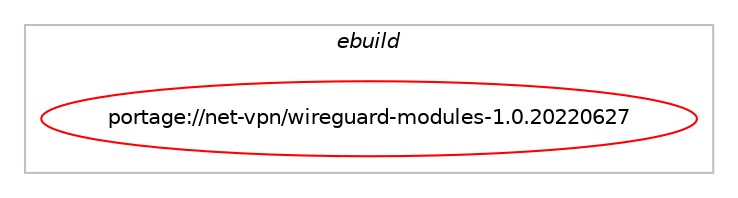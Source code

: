 digraph prolog {

# *************
# Graph options
# *************

newrank=true;
concentrate=true;
compound=true;
graph [rankdir=LR,fontname=Helvetica,fontsize=10,ranksep=1.5];#, ranksep=2.5, nodesep=0.2];
edge  [arrowhead=vee];
node  [fontname=Helvetica,fontsize=10];

# **********
# The ebuild
# **********

subgraph cluster_leftcol {
color=gray;
label=<<i>ebuild</i>>;
id [label="portage://net-vpn/wireguard-modules-1.0.20220627", color=red, width=4, href="../net-vpn/wireguard-modules-1.0.20220627.svg"];
}

# ****************
# The dependencies
# ****************

subgraph cluster_midcol {
color=gray;
label=<<i>dependencies</i>>;
subgraph cluster_compile {
fillcolor="#eeeeee";
style=filled;
label=<<i>compile</i>>;
# *** BEGIN UNKNOWN DEPENDENCY TYPE (TODO) ***
# id -> equal(use_conditional_group(positive,module,portage://net-vpn/wireguard-modules-1.0.20220627,[use_conditional_group(positive,kernel_linux,portage://net-vpn/wireguard-modules-1.0.20220627,[package_dependency(portage://net-vpn/wireguard-modules-1.0.20220627,install,no,sys-apps,kmod,none,[,,],[],[use(enable(tools),none)]),use_conditional_group(positive,dist-kernel,portage://net-vpn/wireguard-modules-1.0.20220627,[package_dependency(portage://net-vpn/wireguard-modules-1.0.20220627,install,no,virtual,dist-kernel,none,[,,],any_same_slot,[])])])]))
# *** END UNKNOWN DEPENDENCY TYPE (TODO) ***

# *** BEGIN UNKNOWN DEPENDENCY TYPE (TODO) ***
# id -> equal(use_conditional_group(positive,module,portage://net-vpn/wireguard-modules-1.0.20220627,[use_conditional_group(positive,kernel_linux,portage://net-vpn/wireguard-modules-1.0.20220627,[package_dependency(portage://net-vpn/wireguard-modules-1.0.20220627,install,no,virtual,linux-sources,none,[,,],[],[]),package_dependency(portage://net-vpn/wireguard-modules-1.0.20220627,install,no,virtual,libelf,none,[,,],[],[])])]))
# *** END UNKNOWN DEPENDENCY TYPE (TODO) ***

}
subgraph cluster_compileandrun {
fillcolor="#eeeeee";
style=filled;
label=<<i>compile and run</i>>;
}
subgraph cluster_run {
fillcolor="#eeeeee";
style=filled;
label=<<i>run</i>>;
# *** BEGIN UNKNOWN DEPENDENCY TYPE (TODO) ***
# id -> equal(use_conditional_group(positive,module,portage://net-vpn/wireguard-modules-1.0.20220627,[use_conditional_group(positive,kernel_linux,portage://net-vpn/wireguard-modules-1.0.20220627,[package_dependency(portage://net-vpn/wireguard-modules-1.0.20220627,run,no,sys-apps,kmod,none,[,,],[],[use(enable(tools),none)]),use_conditional_group(positive,dist-kernel,portage://net-vpn/wireguard-modules-1.0.20220627,[package_dependency(portage://net-vpn/wireguard-modules-1.0.20220627,run,no,virtual,dist-kernel,none,[,,],any_same_slot,[])])])]))
# *** END UNKNOWN DEPENDENCY TYPE (TODO) ***

}
}

# **************
# The candidates
# **************

subgraph cluster_choices {
rank=same;
color=gray;
label=<<i>candidates</i>>;

}

}
